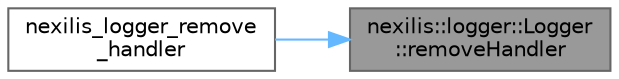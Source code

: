 digraph "nexilis::logger::Logger::removeHandler"
{
 // LATEX_PDF_SIZE
  bgcolor="transparent";
  edge [fontname=Helvetica,fontsize=10,labelfontname=Helvetica,labelfontsize=10];
  node [fontname=Helvetica,fontsize=10,shape=box,height=0.2,width=0.4];
  rankdir="RL";
  Node1 [id="Node000001",label="nexilis::logger::Logger\l::removeHandler",height=0.2,width=0.4,color="gray40", fillcolor="grey60", style="filled", fontcolor="black",tooltip="Remove handler based on it's identifier."];
  Node1 -> Node2 [id="edge1_Node000001_Node000002",dir="back",color="steelblue1",style="solid",tooltip=" "];
  Node2 [id="Node000002",label="nexilis_logger_remove\l_handler",height=0.2,width=0.4,color="grey40", fillcolor="white", style="filled",URL="$d0/d63/logger__c_8cc.html#a75aab389a5d2c558fbab5fede01c25b2",tooltip=" "];
}

